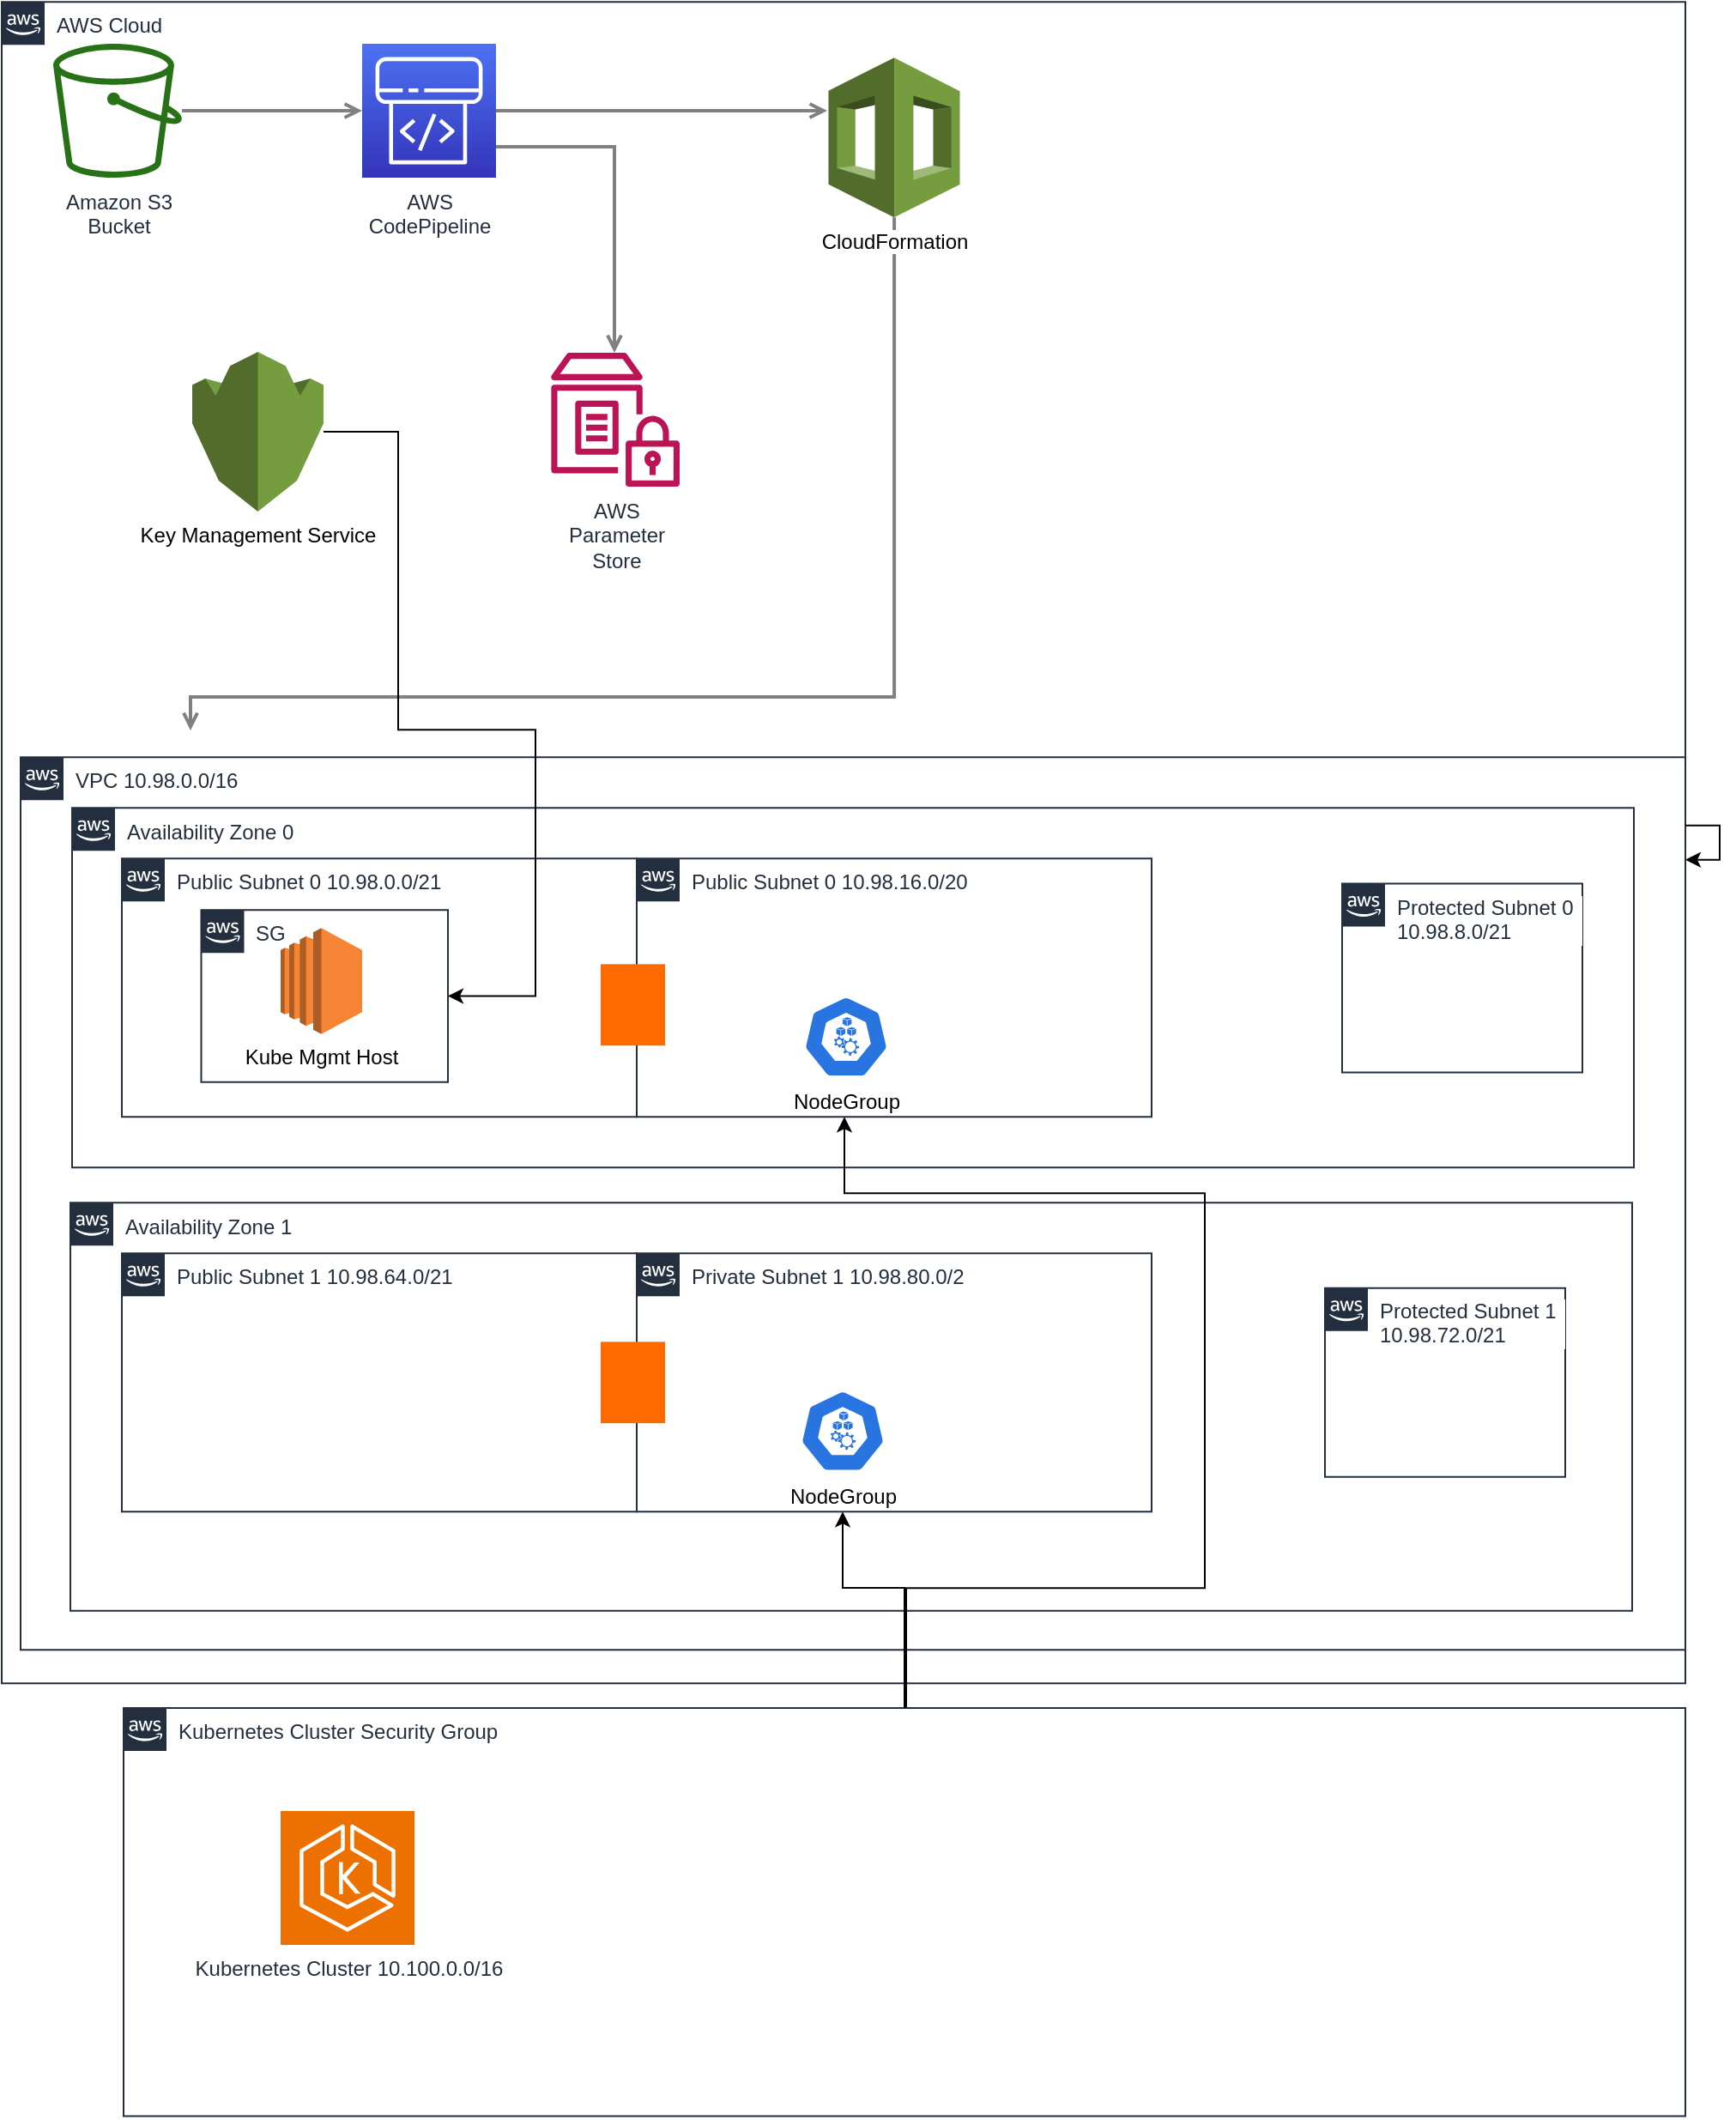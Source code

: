 <mxfile version="26.2.14">
  <diagram id="Ht1M8jgEwFfnCIfOTk4-" name="Page-1">
    <mxGraphModel dx="818" dy="1281" grid="1" gridSize="10" guides="1" tooltips="1" connect="1" arrows="1" fold="1" page="1" pageScale="1" pageWidth="1169" pageHeight="827" math="0" shadow="0">
      <root>
        <mxCell id="0" />
        <mxCell id="1" parent="0" />
        <mxCell id="UEzPUAAOIrF-is8g5C7q-202" style="edgeStyle=orthogonalEdgeStyle;rounded=0;orthogonalLoop=1;jettySize=auto;html=1;startArrow=none;startFill=0;endArrow=open;endFill=0;strokeColor=#808080;strokeWidth=2;" parent="1" source="2cWInKYD_ftTyJ1ggYOk-1" edge="1">
          <mxGeometry relative="1" as="geometry">
            <Array as="points">
              <mxPoint x="739" y="-369" />
              <mxPoint x="329" y="-369" />
            </Array>
            <mxPoint x="739" y="-460" as="sourcePoint" />
            <mxPoint x="329" y="-349.5" as="targetPoint" />
          </mxGeometry>
        </mxCell>
        <mxCell id="UEzPUAAOIrF-is8g5C7q-175" value="AWS Cloud" style="points=[[0,0],[0.25,0],[0.5,0],[0.75,0],[1,0],[1,0.25],[1,0.5],[1,0.75],[1,1],[0.75,1],[0.5,1],[0.25,1],[0,1],[0,0.75],[0,0.5],[0,0.25]];outlineConnect=0;gradientColor=none;html=1;whiteSpace=wrap;fontSize=12;fontStyle=0;shape=mxgraph.aws4.group;grIcon=mxgraph.aws4.group_aws_cloud_alt;strokeColor=#232F3E;fillColor=none;verticalAlign=top;align=left;spacingLeft=30;fontColor=#232F3E;dashed=0;labelBackgroundColor=#ffffff;container=1;pointerEvents=0;collapsible=0;recursiveResize=0;" parent="1" vertex="1">
          <mxGeometry x="219" y="-773.87" width="981" height="979.5" as="geometry" />
        </mxCell>
        <mxCell id="UEzPUAAOIrF-is8g5C7q-185" value="VPC 10.98.0.0/16 " style="points=[[0,0],[0.25,0],[0.5,0],[0.75,0],[1,0],[1,0.25],[1,0.5],[1,0.75],[1,1],[0.75,1],[0.5,1],[0.25,1],[0,1],[0,0.75],[0,0.5],[0,0.25]];outlineConnect=0;gradientColor=none;html=1;whiteSpace=wrap;fontSize=12;fontStyle=0;shape=mxgraph.aws4.group;grIcon=mxgraph.aws4.group_aws_cloud_alt;strokeColor=#232F3E;fillColor=none;verticalAlign=top;align=left;spacingLeft=30;fontColor=#232F3E;dashed=0;labelBackgroundColor=#ffffff;container=1;pointerEvents=0;collapsible=0;recursiveResize=0;" parent="UEzPUAAOIrF-is8g5C7q-175" vertex="1">
          <mxGeometry x="11" y="440" width="970" height="520" as="geometry" />
        </mxCell>
        <mxCell id="2cWInKYD_ftTyJ1ggYOk-23" value="Availability Zone 0" style="points=[[0,0],[0.25,0],[0.5,0],[0.75,0],[1,0],[1,0.25],[1,0.5],[1,0.75],[1,1],[0.75,1],[0.5,1],[0.25,1],[0,1],[0,0.75],[0,0.5],[0,0.25]];outlineConnect=0;gradientColor=none;html=1;whiteSpace=wrap;fontSize=12;fontStyle=0;shape=mxgraph.aws4.group;grIcon=mxgraph.aws4.group_aws_cloud_alt;strokeColor=#232F3E;fillColor=none;verticalAlign=top;align=left;spacingLeft=30;fontColor=#232F3E;dashed=0;labelBackgroundColor=#ffffff;container=1;pointerEvents=0;collapsible=0;recursiveResize=0;" vertex="1" parent="UEzPUAAOIrF-is8g5C7q-185">
          <mxGeometry x="30" y="29.5" width="910" height="209.5" as="geometry" />
        </mxCell>
        <mxCell id="2cWInKYD_ftTyJ1ggYOk-3" value="Public Subnet 0 10.98.0.0/21" style="points=[[0,0],[0.25,0],[0.5,0],[0.75,0],[1,0],[1,0.25],[1,0.5],[1,0.75],[1,1],[0.75,1],[0.5,1],[0.25,1],[0,1],[0,0.75],[0,0.5],[0,0.25]];outlineConnect=0;gradientColor=none;html=1;whiteSpace=wrap;fontSize=12;fontStyle=0;shape=mxgraph.aws4.group;grIcon=mxgraph.aws4.group_aws_cloud_alt;strokeColor=#232F3E;fillColor=none;verticalAlign=top;align=left;spacingLeft=30;fontColor=#232F3E;dashed=0;labelBackgroundColor=#ffffff;container=1;pointerEvents=0;collapsible=0;recursiveResize=0;" vertex="1" parent="2cWInKYD_ftTyJ1ggYOk-23">
          <mxGeometry x="29" y="29.5" width="300" height="150.5" as="geometry" />
        </mxCell>
        <mxCell id="2cWInKYD_ftTyJ1ggYOk-32" value="Kube Mgmt Host " style="outlineConnect=0;dashed=0;verticalLabelPosition=bottom;verticalAlign=top;align=center;html=1;shape=mxgraph.aws3.ec2;fillColor=#F58534;gradientColor=none;" vertex="1" parent="2cWInKYD_ftTyJ1ggYOk-3">
          <mxGeometry x="92.5" y="40.5" width="47.5" height="61.75" as="geometry" />
        </mxCell>
        <mxCell id="2cWInKYD_ftTyJ1ggYOk-7" value="SG" style="points=[[0,0],[0.25,0],[0.5,0],[0.75,0],[1,0],[1,0.25],[1,0.5],[1,0.75],[1,1],[0.75,1],[0.5,1],[0.25,1],[0,1],[0,0.75],[0,0.5],[0,0.25]];outlineConnect=0;gradientColor=none;html=1;whiteSpace=wrap;fontSize=12;fontStyle=0;shape=mxgraph.aws4.group;grIcon=mxgraph.aws4.group_aws_cloud_alt;strokeColor=#232F3E;fillColor=none;verticalAlign=top;align=left;spacingLeft=30;fontColor=#232F3E;dashed=0;labelBackgroundColor=#ffffff;container=1;pointerEvents=0;collapsible=0;recursiveResize=0;" vertex="1" parent="2cWInKYD_ftTyJ1ggYOk-3">
          <mxGeometry x="46.25" y="30" width="143.75" height="100.25" as="geometry" />
        </mxCell>
        <mxCell id="2cWInKYD_ftTyJ1ggYOk-6" value="Public Subnet 0 10.98.16.0/20" style="points=[[0,0],[0.25,0],[0.5,0],[0.75,0],[1,0],[1,0.25],[1,0.5],[1,0.75],[1,1],[0.75,1],[0.5,1],[0.25,1],[0,1],[0,0.75],[0,0.5],[0,0.25]];outlineConnect=0;gradientColor=none;html=1;whiteSpace=wrap;fontSize=12;fontStyle=0;shape=mxgraph.aws4.group;grIcon=mxgraph.aws4.group_aws_cloud_alt;strokeColor=#232F3E;fillColor=none;verticalAlign=top;align=left;spacingLeft=30;fontColor=#232F3E;dashed=0;labelBackgroundColor=#ffffff;container=1;pointerEvents=0;collapsible=0;recursiveResize=0;" vertex="1" parent="2cWInKYD_ftTyJ1ggYOk-23">
          <mxGeometry x="329" y="29.5" width="300" height="150.5" as="geometry" />
        </mxCell>
        <mxCell id="2cWInKYD_ftTyJ1ggYOk-10" value="" style="points=[];aspect=fixed;html=1;align=center;shadow=0;dashed=0;fillColor=#FF6A00;strokeColor=none;shape=mxgraph.alibaba_cloud.route_table;" vertex="1" parent="2cWInKYD_ftTyJ1ggYOk-6">
          <mxGeometry x="-21" y="61.55" width="37.5" height="47.4" as="geometry" />
        </mxCell>
        <mxCell id="2cWInKYD_ftTyJ1ggYOk-44" value="NodeGroup" style="aspect=fixed;sketch=0;html=1;dashed=0;whitespace=wrap;verticalLabelPosition=bottom;verticalAlign=top;fillColor=#2875E2;strokeColor=#ffffff;points=[[0.005,0.63,0],[0.1,0.2,0],[0.9,0.2,0],[0.5,0,0],[0.995,0.63,0],[0.72,0.99,0],[0.5,1,0],[0.28,0.99,0]];shape=mxgraph.kubernetes.icon2;prIcon=node;labelBackgroundColor=default;" vertex="1" parent="2cWInKYD_ftTyJ1ggYOk-6">
          <mxGeometry x="97" y="79.87" width="50" height="48" as="geometry" />
        </mxCell>
        <mxCell id="2cWInKYD_ftTyJ1ggYOk-27" value="Availability Zone 1" style="points=[[0,0],[0.25,0],[0.5,0],[0.75,0],[1,0],[1,0.25],[1,0.5],[1,0.75],[1,1],[0.75,1],[0.5,1],[0.25,1],[0,1],[0,0.75],[0,0.5],[0,0.25]];outlineConnect=0;gradientColor=none;html=1;whiteSpace=wrap;fontSize=12;fontStyle=0;shape=mxgraph.aws4.group;grIcon=mxgraph.aws4.group_aws_cloud_alt;strokeColor=#232F3E;fillColor=none;verticalAlign=top;align=left;spacingLeft=30;fontColor=#232F3E;dashed=0;labelBackgroundColor=#ffffff;container=1;pointerEvents=0;collapsible=0;recursiveResize=0;" vertex="1" parent="UEzPUAAOIrF-is8g5C7q-185">
          <mxGeometry x="29" y="259.5" width="910" height="237.75" as="geometry" />
        </mxCell>
        <mxCell id="2cWInKYD_ftTyJ1ggYOk-4" value="Public Subnet 1 10.98.64.0/21" style="points=[[0,0],[0.25,0],[0.5,0],[0.75,0],[1,0],[1,0.25],[1,0.5],[1,0.75],[1,1],[0.75,1],[0.5,1],[0.25,1],[0,1],[0,0.75],[0,0.5],[0,0.25]];outlineConnect=0;gradientColor=none;html=1;whiteSpace=wrap;fontSize=12;fontStyle=0;shape=mxgraph.aws4.group;grIcon=mxgraph.aws4.group_aws_cloud_alt;strokeColor=#232F3E;fillColor=none;verticalAlign=top;align=left;spacingLeft=30;fontColor=#232F3E;dashed=0;labelBackgroundColor=#ffffff;container=1;pointerEvents=0;collapsible=0;recursiveResize=0;" vertex="1" parent="2cWInKYD_ftTyJ1ggYOk-27">
          <mxGeometry x="30" y="29.5" width="300" height="150.5" as="geometry" />
        </mxCell>
        <mxCell id="2cWInKYD_ftTyJ1ggYOk-5" value="Private Subnet 1 10.98.80.0/2" style="points=[[0,0],[0.25,0],[0.5,0],[0.75,0],[1,0],[1,0.25],[1,0.5],[1,0.75],[1,1],[0.75,1],[0.5,1],[0.25,1],[0,1],[0,0.75],[0,0.5],[0,0.25]];outlineConnect=0;gradientColor=none;html=1;whiteSpace=wrap;fontSize=12;fontStyle=0;shape=mxgraph.aws4.group;grIcon=mxgraph.aws4.group_aws_cloud_alt;strokeColor=#232F3E;fillColor=none;verticalAlign=top;align=left;spacingLeft=30;fontColor=#232F3E;dashed=0;labelBackgroundColor=#ffffff;container=1;pointerEvents=0;collapsible=0;recursiveResize=0;" vertex="1" parent="2cWInKYD_ftTyJ1ggYOk-27">
          <mxGeometry x="330" y="29.5" width="300" height="150.5" as="geometry" />
        </mxCell>
        <mxCell id="2cWInKYD_ftTyJ1ggYOk-43" value="NodeGroup" style="aspect=fixed;sketch=0;html=1;dashed=0;whitespace=wrap;verticalLabelPosition=bottom;verticalAlign=top;fillColor=#2875E2;strokeColor=#ffffff;points=[[0.005,0.63,0],[0.1,0.2,0],[0.9,0.2,0],[0.5,0,0],[0.995,0.63,0],[0.72,0.99,0],[0.5,1,0],[0.28,0.99,0]];shape=mxgraph.kubernetes.icon2;prIcon=node" vertex="1" parent="2cWInKYD_ftTyJ1ggYOk-5">
          <mxGeometry x="95" y="79.5" width="50" height="48" as="geometry" />
        </mxCell>
        <mxCell id="2cWInKYD_ftTyJ1ggYOk-9" value="" style="points=[];aspect=fixed;html=1;align=center;shadow=0;dashed=0;fillColor=#FF6A00;strokeColor=none;shape=mxgraph.alibaba_cloud.route_table;" vertex="1" parent="2cWInKYD_ftTyJ1ggYOk-5">
          <mxGeometry x="-21" y="51.55" width="37.5" height="47.4" as="geometry" />
        </mxCell>
        <mxCell id="2cWInKYD_ftTyJ1ggYOk-8" value="Protected Subnet 1 10.98.72.0/21" style="points=[[0,0],[0.25,0],[0.5,0],[0.75,0],[1,0],[1,0.25],[1,0.5],[1,0.75],[1,1],[0.75,1],[0.5,1],[0.25,1],[0,1],[0,0.75],[0,0.5],[0,0.25]];outlineConnect=0;gradientColor=none;html=1;whiteSpace=wrap;fontSize=12;fontStyle=0;shape=mxgraph.aws4.group;grIcon=mxgraph.aws4.group_aws_cloud_alt;strokeColor=#232F3E;fillColor=none;verticalAlign=top;align=left;spacingLeft=30;fontColor=#232F3E;dashed=0;labelBackgroundColor=#ffffff;container=1;pointerEvents=0;collapsible=0;recursiveResize=0;" vertex="1" parent="2cWInKYD_ftTyJ1ggYOk-27">
          <mxGeometry x="731" y="49.75" width="140" height="110" as="geometry" />
        </mxCell>
        <mxCell id="2cWInKYD_ftTyJ1ggYOk-42" style="edgeStyle=orthogonalEdgeStyle;rounded=0;orthogonalLoop=1;jettySize=auto;html=1;" edge="1" parent="UEzPUAAOIrF-is8g5C7q-185" target="2cWInKYD_ftTyJ1ggYOk-6">
          <mxGeometry relative="1" as="geometry">
            <mxPoint x="520" y="553.87" as="sourcePoint" />
            <mxPoint x="480" y="213.87" as="targetPoint" />
            <Array as="points">
              <mxPoint x="516" y="554" />
              <mxPoint x="516" y="484" />
              <mxPoint x="690" y="484" />
              <mxPoint x="690" y="254" />
              <mxPoint x="480" y="254" />
            </Array>
          </mxGeometry>
        </mxCell>
        <mxCell id="2cWInKYD_ftTyJ1ggYOk-1" value="CloudFormation" style="outlineConnect=0;dashed=0;verticalLabelPosition=bottom;verticalAlign=top;align=center;html=1;shape=mxgraph.aws3.cloudformation;fillColor=#759C3E;gradientColor=none;labelBackgroundColor=default;" vertex="1" parent="UEzPUAAOIrF-is8g5C7q-175">
          <mxGeometry x="481.75" y="32.5" width="76.5" height="93" as="geometry" />
        </mxCell>
        <mxCell id="2cWInKYD_ftTyJ1ggYOk-47" style="edgeStyle=orthogonalEdgeStyle;rounded=0;orthogonalLoop=1;jettySize=auto;html=1;entryX=1;entryY=0.5;entryDx=0;entryDy=0;" edge="1" parent="UEzPUAAOIrF-is8g5C7q-175" source="2cWInKYD_ftTyJ1ggYOk-45" target="2cWInKYD_ftTyJ1ggYOk-7">
          <mxGeometry relative="1" as="geometry">
            <mxPoint x="188" y="533.87" as="targetPoint" />
            <Array as="points">
              <mxPoint x="231" y="250" />
              <mxPoint x="231" y="424" />
              <mxPoint x="311" y="424" />
              <mxPoint x="311" y="579" />
            </Array>
          </mxGeometry>
        </mxCell>
        <mxCell id="2cWInKYD_ftTyJ1ggYOk-45" value="Key Management Service " style="outlineConnect=0;dashed=0;verticalLabelPosition=bottom;verticalAlign=top;align=center;html=1;shape=mxgraph.aws3.kms;fillColor=#759C3E;gradientColor=none;" vertex="1" parent="UEzPUAAOIrF-is8g5C7q-175">
          <mxGeometry x="111" y="203.87" width="76.5" height="93" as="geometry" />
        </mxCell>
        <mxCell id="UEzPUAAOIrF-is8g5C7q-195" style="edgeStyle=orthogonalEdgeStyle;rounded=0;orthogonalLoop=1;jettySize=auto;html=1;startArrow=none;startFill=0;endArrow=open;endFill=0;strokeColor=#808080;strokeWidth=2;" parent="1" source="UEzPUAAOIrF-is8g5C7q-177" target="UEzPUAAOIrF-is8g5C7q-178" edge="1">
          <mxGeometry relative="1" as="geometry" />
        </mxCell>
        <mxCell id="UEzPUAAOIrF-is8g5C7q-196" style="edgeStyle=orthogonalEdgeStyle;rounded=0;orthogonalLoop=1;jettySize=auto;html=1;startArrow=none;startFill=0;endArrow=open;endFill=0;strokeColor=#808080;strokeWidth=2;" parent="1" source="UEzPUAAOIrF-is8g5C7q-178" edge="1">
          <mxGeometry relative="1" as="geometry">
            <mxPoint x="700" y="-710.5" as="targetPoint" />
          </mxGeometry>
        </mxCell>
        <mxCell id="UEzPUAAOIrF-is8g5C7q-200" style="edgeStyle=orthogonalEdgeStyle;rounded=0;orthogonalLoop=1;jettySize=auto;html=1;startArrow=none;startFill=0;endArrow=open;endFill=0;strokeColor=#808080;strokeWidth=2;" parent="1" source="UEzPUAAOIrF-is8g5C7q-178" target="UEzPUAAOIrF-is8g5C7q-183" edge="1">
          <mxGeometry relative="1" as="geometry">
            <Array as="points">
              <mxPoint x="576" y="-689.5" />
            </Array>
          </mxGeometry>
        </mxCell>
        <mxCell id="UEzPUAAOIrF-is8g5C7q-177" value="Amazon S3&lt;br&gt;Bucket&lt;br&gt;" style="outlineConnect=0;fontColor=#232F3E;gradientColor=none;fillColor=#277116;strokeColor=none;dashed=0;verticalLabelPosition=bottom;verticalAlign=top;align=center;html=1;fontSize=12;fontStyle=0;aspect=fixed;pointerEvents=1;shape=mxgraph.aws4.bucket;labelBackgroundColor=#ffffff;" parent="1" vertex="1">
          <mxGeometry x="249" y="-749.5" width="75" height="78" as="geometry" />
        </mxCell>
        <mxCell id="UEzPUAAOIrF-is8g5C7q-178" value="AWS&lt;br&gt;CodePipeline&lt;br&gt;" style="outlineConnect=0;fontColor=#232F3E;gradientColor=#4D72F3;gradientDirection=north;fillColor=#3334B9;strokeColor=#ffffff;dashed=0;verticalLabelPosition=bottom;verticalAlign=top;align=center;html=1;fontSize=12;fontStyle=0;aspect=fixed;shape=mxgraph.aws4.resourceIcon;resIcon=mxgraph.aws4.codepipeline;labelBackgroundColor=#ffffff;" parent="1" vertex="1">
          <mxGeometry x="429" y="-749.5" width="78" height="78" as="geometry" />
        </mxCell>
        <mxCell id="UEzPUAAOIrF-is8g5C7q-183" value="AWS&lt;br&gt;Parameter&lt;br&gt;Store&lt;br&gt;" style="outlineConnect=0;fontColor=#232F3E;gradientColor=none;fillColor=#BC1356;strokeColor=none;dashed=0;verticalLabelPosition=bottom;verticalAlign=top;align=center;html=1;fontSize=12;fontStyle=0;aspect=fixed;pointerEvents=1;shape=mxgraph.aws4.parameter_store;labelBackgroundColor=#ffffff;" parent="1" vertex="1">
          <mxGeometry x="539" y="-569.5" width="75" height="78" as="geometry" />
        </mxCell>
        <mxCell id="2cWInKYD_ftTyJ1ggYOk-33" value="Protected Subnet 0 10.98.8.0/21" style="points=[[0,0],[0.25,0],[0.5,0],[0.75,0],[1,0],[1,0.25],[1,0.5],[1,0.75],[1,1],[0.75,1],[0.5,1],[0.25,1],[0,1],[0,0.75],[0,0.5],[0,0.25]];outlineConnect=0;gradientColor=none;html=1;whiteSpace=wrap;fontSize=12;fontStyle=0;shape=mxgraph.aws4.group;grIcon=mxgraph.aws4.group_aws_cloud_alt;strokeColor=#232F3E;fillColor=none;verticalAlign=top;align=left;spacingLeft=30;fontColor=#232F3E;dashed=0;labelBackgroundColor=#ffffff;container=1;pointerEvents=0;collapsible=0;recursiveResize=0;" vertex="1" parent="1">
          <mxGeometry x="1000" y="-260.25" width="140" height="110" as="geometry" />
        </mxCell>
        <mxCell id="2cWInKYD_ftTyJ1ggYOk-36" value="Kubernetes Cluster Security Group " style="points=[[0,0],[0.25,0],[0.5,0],[0.75,0],[1,0],[1,0.25],[1,0.5],[1,0.75],[1,1],[0.75,1],[0.5,1],[0.25,1],[0,1],[0,0.75],[0,0.5],[0,0.25]];outlineConnect=0;gradientColor=none;html=1;whiteSpace=wrap;fontSize=12;fontStyle=0;shape=mxgraph.aws4.group;grIcon=mxgraph.aws4.group_aws_cloud_alt;strokeColor=#232F3E;fillColor=none;verticalAlign=top;align=left;spacingLeft=30;fontColor=#232F3E;dashed=0;labelBackgroundColor=#ffffff;container=1;pointerEvents=0;collapsible=0;recursiveResize=0;" vertex="1" parent="1">
          <mxGeometry x="290" y="220" width="910" height="237.75" as="geometry" />
        </mxCell>
        <mxCell id="2cWInKYD_ftTyJ1ggYOk-34" value="Kubernetes Cluster 10.100.0.0/16" style="sketch=0;points=[[0,0,0],[0.25,0,0],[0.5,0,0],[0.75,0,0],[1,0,0],[0,1,0],[0.25,1,0],[0.5,1,0],[0.75,1,0],[1,1,0],[0,0.25,0],[0,0.5,0],[0,0.75,0],[1,0.25,0],[1,0.5,0],[1,0.75,0]];outlineConnect=0;fontColor=#232F3E;fillColor=#ED7100;strokeColor=#ffffff;dashed=0;verticalLabelPosition=bottom;verticalAlign=top;align=center;html=1;fontSize=12;fontStyle=0;aspect=fixed;shape=mxgraph.aws4.resourceIcon;resIcon=mxgraph.aws4.eks;" vertex="1" parent="2cWInKYD_ftTyJ1ggYOk-36">
          <mxGeometry x="91.5" y="60" width="78" height="78" as="geometry" />
        </mxCell>
        <mxCell id="2cWInKYD_ftTyJ1ggYOk-41" style="edgeStyle=orthogonalEdgeStyle;rounded=0;orthogonalLoop=1;jettySize=auto;html=1;" edge="1" parent="1" source="2cWInKYD_ftTyJ1ggYOk-36" target="2cWInKYD_ftTyJ1ggYOk-5">
          <mxGeometry relative="1" as="geometry">
            <Array as="points">
              <mxPoint x="745" y="150" />
              <mxPoint x="709" y="150" />
            </Array>
          </mxGeometry>
        </mxCell>
        <mxCell id="2cWInKYD_ftTyJ1ggYOk-46" style="edgeStyle=orthogonalEdgeStyle;rounded=0;orthogonalLoop=1;jettySize=auto;html=1;" edge="1" parent="1" source="UEzPUAAOIrF-is8g5C7q-175" target="UEzPUAAOIrF-is8g5C7q-175">
          <mxGeometry relative="1" as="geometry">
            <Array as="points" />
          </mxGeometry>
        </mxCell>
      </root>
    </mxGraphModel>
  </diagram>
</mxfile>

